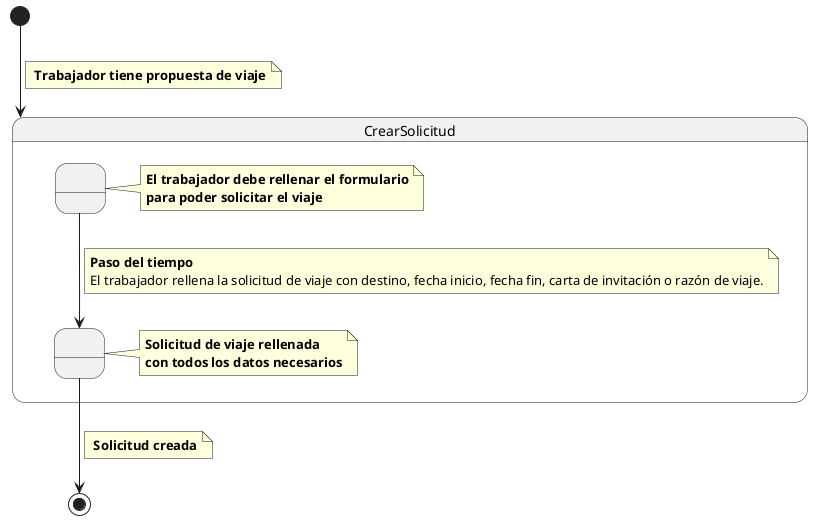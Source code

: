 @startuml CrearSolicitud
    [*] --> CrearSolicitud

State CrearSolicitud{

    State StateRelleno as "  "
    state StateRellenar as " "


    note on link
      <b> Trabajador tiene propuesta de viaje
    end note

    StateRellenar --> StateRelleno 

    note right of StateRellenar 
      <b>El trabajador debe rellenar el formulario
      <b>para poder solicitar el viaje
    end note

    note right of StateRelleno 
      <b>Solicitud de viaje rellenada
      <b>con todos los datos necesarios
    end note
}
note on link
 <b>Paso del tiempo
 El trabajador rellena la solicitud de viaje con destino, fecha inicio, fecha fin, carta de invitación o razón de viaje.
end note

StateRelleno --> [*]

note on link
      <b> Solicitud creada
    end note

@enduml
